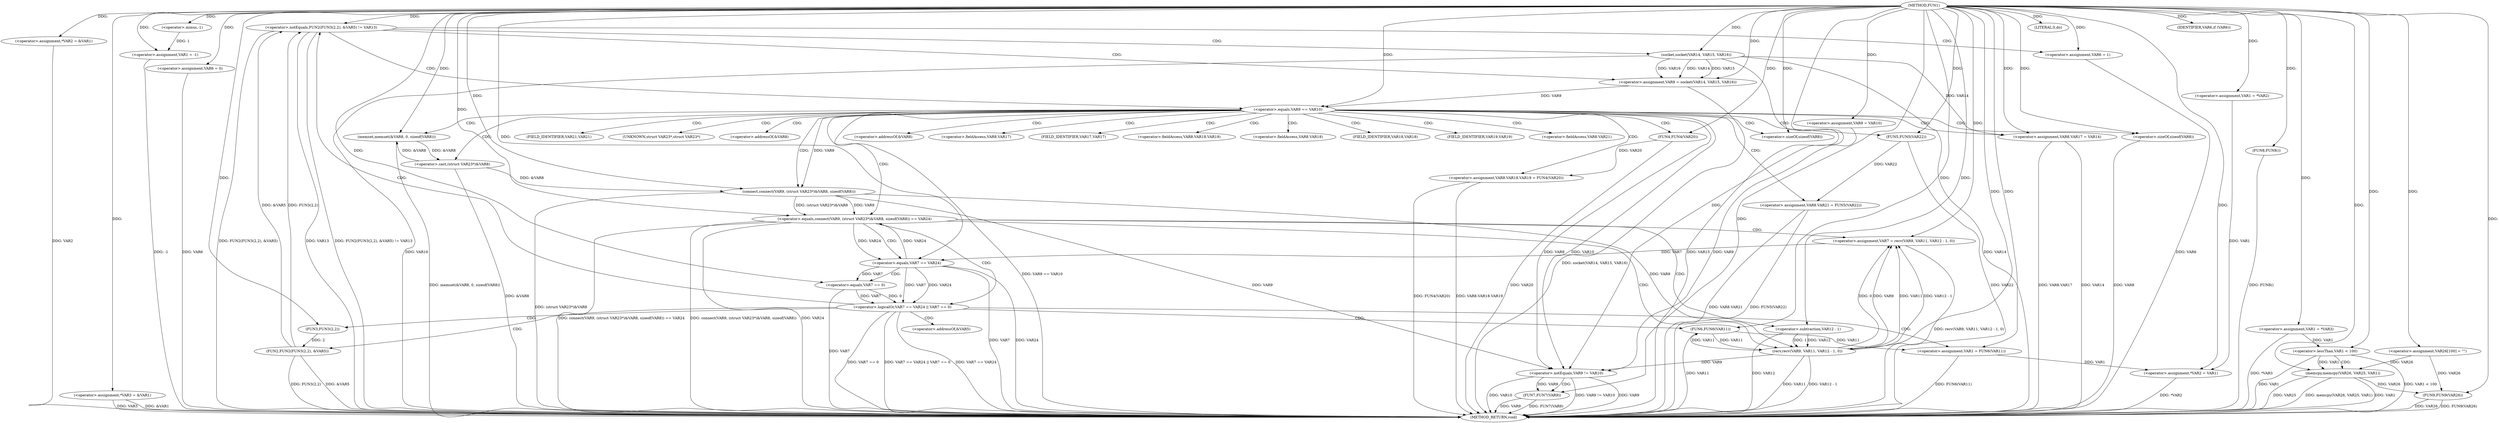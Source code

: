 digraph FUN1 {  
"1000100" [label = "(METHOD,FUN1)" ]
"1000264" [label = "(METHOD_RETURN,void)" ]
"1000104" [label = "(<operator>.assignment,*VAR2 = &VAR1)" ]
"1000109" [label = "(<operator>.assignment,*VAR3 = &VAR1)" ]
"1000113" [label = "(<operator>.assignment,VAR1 = -1)" ]
"1000115" [label = "(<operator>.minus,-1)" ]
"1000119" [label = "(<operator>.assignment,VAR1 = *VAR2)" ]
"1000126" [label = "(<operator>.assignment,VAR6 = 0)" ]
"1000132" [label = "(<operator>.assignment,VAR9 = VAR10)" ]
"1000139" [label = "(<operator>.notEquals,FUN2(FUN3(2,2), &VAR5) != VAR13)" ]
"1000140" [label = "(FUN2,FUN2(FUN3(2,2), &VAR5))" ]
"1000141" [label = "(FUN3,FUN3(2,2))" ]
"1000149" [label = "(<operator>.assignment,VAR6 = 1)" ]
"1000152" [label = "(<operator>.assignment,VAR9 = socket(VAR14, VAR15, VAR16))" ]
"1000154" [label = "(socket,socket(VAR14, VAR15, VAR16))" ]
"1000159" [label = "(<operator>.equals,VAR9 == VAR10)" ]
"1000164" [label = "(memset,memset(&VAR8, 0, sizeof(VAR8)))" ]
"1000168" [label = "(<operator>.sizeOf,sizeof(VAR8))" ]
"1000170" [label = "(<operator>.assignment,VAR8.VAR17 = VAR14)" ]
"1000175" [label = "(<operator>.assignment,VAR8.VAR18.VAR19 = FUN4(VAR20))" ]
"1000181" [label = "(FUN4,FUN4(VAR20))" ]
"1000183" [label = "(<operator>.assignment,VAR8.VAR21 = FUN5(VAR22))" ]
"1000187" [label = "(FUN5,FUN5(VAR22))" ]
"1000190" [label = "(<operator>.equals,connect(VAR9, (struct VAR23*)&VAR8, sizeof(VAR8)) == VAR24)" ]
"1000191" [label = "(connect,connect(VAR9, (struct VAR23*)&VAR8, sizeof(VAR8)))" ]
"1000193" [label = "(<operator>.cast,(struct VAR23*)&VAR8)" ]
"1000197" [label = "(<operator>.sizeOf,sizeof(VAR8))" ]
"1000202" [label = "(<operator>.assignment,VAR7 = recv(VAR9, VAR11, VAR12 - 1, 0))" ]
"1000204" [label = "(recv,recv(VAR9, VAR11, VAR12 - 1, 0))" ]
"1000207" [label = "(<operator>.subtraction,VAR12 - 1)" ]
"1000212" [label = "(<operator>.logicalOr,VAR7 == VAR24 || VAR7 == 0)" ]
"1000213" [label = "(<operator>.equals,VAR7 == VAR24)" ]
"1000216" [label = "(<operator>.equals,VAR7 == 0)" ]
"1000221" [label = "(<operator>.assignment,VAR1 = FUN6(VAR11))" ]
"1000223" [label = "(FUN6,FUN6(VAR11))" ]
"1000225" [label = "(LITERAL,0,do)" ]
"1000227" [label = "(<operator>.notEquals,VAR9 != VAR10)" ]
"1000231" [label = "(FUN7,FUN7(VAR9))" ]
"1000234" [label = "(IDENTIFIER,VAR6,if (VAR6))" ]
"1000236" [label = "(FUN8,FUN8())" ]
"1000237" [label = "(<operator>.assignment,*VAR2 = VAR1)" ]
"1000243" [label = "(<operator>.assignment,VAR1 = *VAR3)" ]
"1000250" [label = "(<operator>.assignment,VAR26[100] = \"\")" ]
"1000254" [label = "(<operator>.lessThan,VAR1 < 100)" ]
"1000258" [label = "(memcpy,memcpy(VAR26, VAR25, VAR1))" ]
"1000262" [label = "(FUN9,FUN9(VAR26))" ]
"1000144" [label = "(<operator>.addressOf,&VAR5)" ]
"1000165" [label = "(<operator>.addressOf,&VAR8)" ]
"1000171" [label = "(<operator>.fieldAccess,VAR8.VAR17)" ]
"1000173" [label = "(FIELD_IDENTIFIER,VAR17,VAR17)" ]
"1000176" [label = "(<operator>.fieldAccess,VAR8.VAR18.VAR19)" ]
"1000177" [label = "(<operator>.fieldAccess,VAR8.VAR18)" ]
"1000179" [label = "(FIELD_IDENTIFIER,VAR18,VAR18)" ]
"1000180" [label = "(FIELD_IDENTIFIER,VAR19,VAR19)" ]
"1000184" [label = "(<operator>.fieldAccess,VAR8.VAR21)" ]
"1000186" [label = "(FIELD_IDENTIFIER,VAR21,VAR21)" ]
"1000194" [label = "(UNKNOWN,struct VAR23*,struct VAR23*)" ]
"1000195" [label = "(<operator>.addressOf,&VAR8)" ]
  "1000183" -> "1000264"  [ label = "DDG: FUN5(VAR22)"] 
  "1000236" -> "1000264"  [ label = "DDG: FUN8()"] 
  "1000190" -> "1000264"  [ label = "DDG: connect(VAR9, (struct VAR23*)&VAR8, sizeof(VAR8)) == VAR24"] 
  "1000104" -> "1000264"  [ label = "DDG: VAR2"] 
  "1000175" -> "1000264"  [ label = "DDG: FUN4(VAR20)"] 
  "1000231" -> "1000264"  [ label = "DDG: FUN7(VAR9)"] 
  "1000170" -> "1000264"  [ label = "DDG: VAR8.VAR17"] 
  "1000139" -> "1000264"  [ label = "DDG: VAR13"] 
  "1000181" -> "1000264"  [ label = "DDG: VAR20"] 
  "1000187" -> "1000264"  [ label = "DDG: VAR22"] 
  "1000159" -> "1000264"  [ label = "DDG: VAR9 == VAR10"] 
  "1000164" -> "1000264"  [ label = "DDG: memset(&VAR8, 0, sizeof(VAR8))"] 
  "1000258" -> "1000264"  [ label = "DDG: VAR25"] 
  "1000227" -> "1000264"  [ label = "DDG: VAR9 != VAR10"] 
  "1000221" -> "1000264"  [ label = "DDG: FUN6(VAR11)"] 
  "1000212" -> "1000264"  [ label = "DDG: VAR7 == 0"] 
  "1000154" -> "1000264"  [ label = "DDG: VAR16"] 
  "1000254" -> "1000264"  [ label = "DDG: VAR1"] 
  "1000216" -> "1000264"  [ label = "DDG: VAR7"] 
  "1000237" -> "1000264"  [ label = "DDG: *VAR2"] 
  "1000227" -> "1000264"  [ label = "DDG: VAR9"] 
  "1000213" -> "1000264"  [ label = "DDG: VAR7"] 
  "1000254" -> "1000264"  [ label = "DDG: VAR1 < 100"] 
  "1000204" -> "1000264"  [ label = "DDG: VAR11"] 
  "1000140" -> "1000264"  [ label = "DDG: FUN3(2,2)"] 
  "1000139" -> "1000264"  [ label = "DDG: FUN2(FUN3(2,2), &VAR5) != VAR13"] 
  "1000139" -> "1000264"  [ label = "DDG: FUN2(FUN3(2,2), &VAR5)"] 
  "1000193" -> "1000264"  [ label = "DDG: &VAR8"] 
  "1000183" -> "1000264"  [ label = "DDG: VAR8.VAR21"] 
  "1000227" -> "1000264"  [ label = "DDG: VAR10"] 
  "1000154" -> "1000264"  [ label = "DDG: VAR14"] 
  "1000140" -> "1000264"  [ label = "DDG: &VAR5"] 
  "1000190" -> "1000264"  [ label = "DDG: connect(VAR9, (struct VAR23*)&VAR8, sizeof(VAR8))"] 
  "1000113" -> "1000264"  [ label = "DDG: -1"] 
  "1000262" -> "1000264"  [ label = "DDG: VAR26"] 
  "1000207" -> "1000264"  [ label = "DDG: VAR12"] 
  "1000258" -> "1000264"  [ label = "DDG: memcpy(VAR26, VAR25, VAR1)"] 
  "1000175" -> "1000264"  [ label = "DDG: VAR8.VAR18.VAR19"] 
  "1000204" -> "1000264"  [ label = "DDG: VAR12 - 1"] 
  "1000126" -> "1000264"  [ label = "DDG: VAR6"] 
  "1000212" -> "1000264"  [ label = "DDG: VAR7 == VAR24 || VAR7 == 0"] 
  "1000262" -> "1000264"  [ label = "DDG: FUN9(VAR26)"] 
  "1000152" -> "1000264"  [ label = "DDG: socket(VAR14, VAR15, VAR16)"] 
  "1000190" -> "1000264"  [ label = "DDG: VAR24"] 
  "1000231" -> "1000264"  [ label = "DDG: VAR9"] 
  "1000212" -> "1000264"  [ label = "DDG: VAR7 == VAR24"] 
  "1000191" -> "1000264"  [ label = "DDG: (struct VAR23*)&VAR8"] 
  "1000109" -> "1000264"  [ label = "DDG: VAR3"] 
  "1000213" -> "1000264"  [ label = "DDG: VAR24"] 
  "1000149" -> "1000264"  [ label = "DDG: VAR6"] 
  "1000258" -> "1000264"  [ label = "DDG: VAR1"] 
  "1000154" -> "1000264"  [ label = "DDG: VAR15"] 
  "1000243" -> "1000264"  [ label = "DDG: *VAR3"] 
  "1000109" -> "1000264"  [ label = "DDG: &VAR1"] 
  "1000170" -> "1000264"  [ label = "DDG: VAR14"] 
  "1000223" -> "1000264"  [ label = "DDG: VAR11"] 
  "1000202" -> "1000264"  [ label = "DDG: recv(VAR9, VAR11, VAR12 - 1, 0)"] 
  "1000197" -> "1000264"  [ label = "DDG: VAR8"] 
  "1000100" -> "1000104"  [ label = "DDG: "] 
  "1000100" -> "1000109"  [ label = "DDG: "] 
  "1000115" -> "1000113"  [ label = "DDG: 1"] 
  "1000100" -> "1000113"  [ label = "DDG: "] 
  "1000100" -> "1000115"  [ label = "DDG: "] 
  "1000100" -> "1000119"  [ label = "DDG: "] 
  "1000100" -> "1000126"  [ label = "DDG: "] 
  "1000100" -> "1000132"  [ label = "DDG: "] 
  "1000140" -> "1000139"  [ label = "DDG: FUN3(2,2)"] 
  "1000140" -> "1000139"  [ label = "DDG: &VAR5"] 
  "1000141" -> "1000140"  [ label = "DDG: 2"] 
  "1000100" -> "1000141"  [ label = "DDG: "] 
  "1000100" -> "1000139"  [ label = "DDG: "] 
  "1000100" -> "1000149"  [ label = "DDG: "] 
  "1000154" -> "1000152"  [ label = "DDG: VAR14"] 
  "1000154" -> "1000152"  [ label = "DDG: VAR15"] 
  "1000154" -> "1000152"  [ label = "DDG: VAR16"] 
  "1000100" -> "1000152"  [ label = "DDG: "] 
  "1000100" -> "1000154"  [ label = "DDG: "] 
  "1000152" -> "1000159"  [ label = "DDG: VAR9"] 
  "1000100" -> "1000159"  [ label = "DDG: "] 
  "1000193" -> "1000164"  [ label = "DDG: &VAR8"] 
  "1000100" -> "1000164"  [ label = "DDG: "] 
  "1000100" -> "1000168"  [ label = "DDG: "] 
  "1000154" -> "1000170"  [ label = "DDG: VAR14"] 
  "1000100" -> "1000170"  [ label = "DDG: "] 
  "1000181" -> "1000175"  [ label = "DDG: VAR20"] 
  "1000100" -> "1000181"  [ label = "DDG: "] 
  "1000187" -> "1000183"  [ label = "DDG: VAR22"] 
  "1000100" -> "1000187"  [ label = "DDG: "] 
  "1000191" -> "1000190"  [ label = "DDG: VAR9"] 
  "1000191" -> "1000190"  [ label = "DDG: (struct VAR23*)&VAR8"] 
  "1000159" -> "1000191"  [ label = "DDG: VAR9"] 
  "1000100" -> "1000191"  [ label = "DDG: "] 
  "1000193" -> "1000191"  [ label = "DDG: &VAR8"] 
  "1000164" -> "1000193"  [ label = "DDG: &VAR8"] 
  "1000100" -> "1000197"  [ label = "DDG: "] 
  "1000213" -> "1000190"  [ label = "DDG: VAR24"] 
  "1000100" -> "1000190"  [ label = "DDG: "] 
  "1000204" -> "1000202"  [ label = "DDG: VAR9"] 
  "1000204" -> "1000202"  [ label = "DDG: VAR11"] 
  "1000204" -> "1000202"  [ label = "DDG: VAR12 - 1"] 
  "1000204" -> "1000202"  [ label = "DDG: 0"] 
  "1000100" -> "1000202"  [ label = "DDG: "] 
  "1000191" -> "1000204"  [ label = "DDG: VAR9"] 
  "1000100" -> "1000204"  [ label = "DDG: "] 
  "1000223" -> "1000204"  [ label = "DDG: VAR11"] 
  "1000207" -> "1000204"  [ label = "DDG: VAR12"] 
  "1000207" -> "1000204"  [ label = "DDG: 1"] 
  "1000100" -> "1000207"  [ label = "DDG: "] 
  "1000213" -> "1000212"  [ label = "DDG: VAR7"] 
  "1000213" -> "1000212"  [ label = "DDG: VAR24"] 
  "1000202" -> "1000213"  [ label = "DDG: VAR7"] 
  "1000100" -> "1000213"  [ label = "DDG: "] 
  "1000190" -> "1000213"  [ label = "DDG: VAR24"] 
  "1000216" -> "1000212"  [ label = "DDG: VAR7"] 
  "1000216" -> "1000212"  [ label = "DDG: 0"] 
  "1000213" -> "1000216"  [ label = "DDG: VAR7"] 
  "1000100" -> "1000216"  [ label = "DDG: "] 
  "1000223" -> "1000221"  [ label = "DDG: VAR11"] 
  "1000100" -> "1000221"  [ label = "DDG: "] 
  "1000204" -> "1000223"  [ label = "DDG: VAR11"] 
  "1000100" -> "1000223"  [ label = "DDG: "] 
  "1000100" -> "1000225"  [ label = "DDG: "] 
  "1000159" -> "1000227"  [ label = "DDG: VAR9"] 
  "1000132" -> "1000227"  [ label = "DDG: VAR9"] 
  "1000204" -> "1000227"  [ label = "DDG: VAR9"] 
  "1000191" -> "1000227"  [ label = "DDG: VAR9"] 
  "1000100" -> "1000227"  [ label = "DDG: "] 
  "1000159" -> "1000227"  [ label = "DDG: VAR10"] 
  "1000227" -> "1000231"  [ label = "DDG: VAR9"] 
  "1000100" -> "1000231"  [ label = "DDG: "] 
  "1000100" -> "1000234"  [ label = "DDG: "] 
  "1000100" -> "1000236"  [ label = "DDG: "] 
  "1000221" -> "1000237"  [ label = "DDG: VAR1"] 
  "1000119" -> "1000237"  [ label = "DDG: VAR1"] 
  "1000100" -> "1000237"  [ label = "DDG: "] 
  "1000100" -> "1000243"  [ label = "DDG: "] 
  "1000100" -> "1000250"  [ label = "DDG: "] 
  "1000243" -> "1000254"  [ label = "DDG: VAR1"] 
  "1000100" -> "1000254"  [ label = "DDG: "] 
  "1000250" -> "1000258"  [ label = "DDG: VAR26"] 
  "1000100" -> "1000258"  [ label = "DDG: "] 
  "1000254" -> "1000258"  [ label = "DDG: VAR1"] 
  "1000258" -> "1000262"  [ label = "DDG: VAR26"] 
  "1000250" -> "1000262"  [ label = "DDG: VAR26"] 
  "1000100" -> "1000262"  [ label = "DDG: "] 
  "1000139" -> "1000152"  [ label = "CDG: "] 
  "1000139" -> "1000149"  [ label = "CDG: "] 
  "1000139" -> "1000159"  [ label = "CDG: "] 
  "1000139" -> "1000154"  [ label = "CDG: "] 
  "1000159" -> "1000164"  [ label = "CDG: "] 
  "1000159" -> "1000191"  [ label = "CDG: "] 
  "1000159" -> "1000195"  [ label = "CDG: "] 
  "1000159" -> "1000197"  [ label = "CDG: "] 
  "1000159" -> "1000186"  [ label = "CDG: "] 
  "1000159" -> "1000180"  [ label = "CDG: "] 
  "1000159" -> "1000183"  [ label = "CDG: "] 
  "1000159" -> "1000165"  [ label = "CDG: "] 
  "1000159" -> "1000168"  [ label = "CDG: "] 
  "1000159" -> "1000190"  [ label = "CDG: "] 
  "1000159" -> "1000173"  [ label = "CDG: "] 
  "1000159" -> "1000175"  [ label = "CDG: "] 
  "1000159" -> "1000170"  [ label = "CDG: "] 
  "1000159" -> "1000171"  [ label = "CDG: "] 
  "1000159" -> "1000179"  [ label = "CDG: "] 
  "1000159" -> "1000193"  [ label = "CDG: "] 
  "1000159" -> "1000194"  [ label = "CDG: "] 
  "1000159" -> "1000184"  [ label = "CDG: "] 
  "1000159" -> "1000176"  [ label = "CDG: "] 
  "1000159" -> "1000177"  [ label = "CDG: "] 
  "1000159" -> "1000187"  [ label = "CDG: "] 
  "1000159" -> "1000181"  [ label = "CDG: "] 
  "1000190" -> "1000213"  [ label = "CDG: "] 
  "1000190" -> "1000212"  [ label = "CDG: "] 
  "1000190" -> "1000204"  [ label = "CDG: "] 
  "1000190" -> "1000207"  [ label = "CDG: "] 
  "1000190" -> "1000202"  [ label = "CDG: "] 
  "1000212" -> "1000221"  [ label = "CDG: "] 
  "1000212" -> "1000223"  [ label = "CDG: "] 
  "1000212" -> "1000141"  [ label = "CDG: "] 
  "1000212" -> "1000139"  [ label = "CDG: "] 
  "1000212" -> "1000144"  [ label = "CDG: "] 
  "1000212" -> "1000140"  [ label = "CDG: "] 
  "1000213" -> "1000216"  [ label = "CDG: "] 
  "1000227" -> "1000231"  [ label = "CDG: "] 
  "1000254" -> "1000258"  [ label = "CDG: "] 
}
